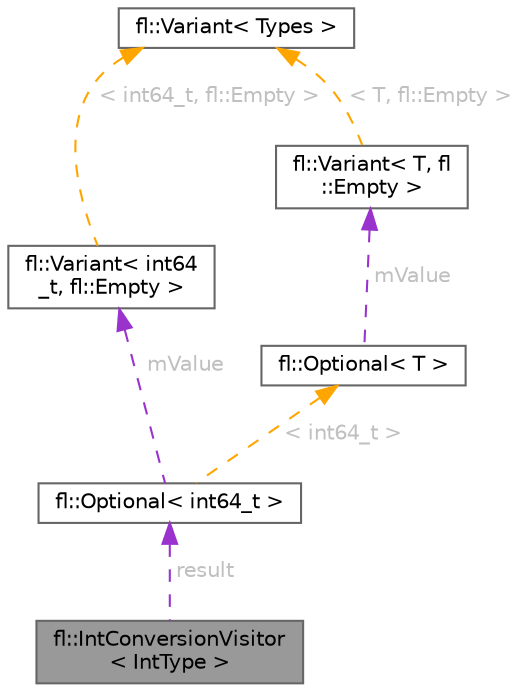 digraph "fl::IntConversionVisitor&lt; IntType &gt;"
{
 // INTERACTIVE_SVG=YES
 // LATEX_PDF_SIZE
  bgcolor="transparent";
  edge [fontname=Helvetica,fontsize=10,labelfontname=Helvetica,labelfontsize=10];
  node [fontname=Helvetica,fontsize=10,shape=box,height=0.2,width=0.4];
  Node1 [id="Node000001",label="fl::IntConversionVisitor\l\< IntType \>",height=0.2,width=0.4,color="gray40", fillcolor="grey60", style="filled", fontcolor="black",tooltip=" "];
  Node2 -> Node1 [id="edge1_Node000001_Node000002",dir="back",color="darkorchid3",style="dashed",tooltip=" ",label=" result",fontcolor="grey" ];
  Node2 [id="Node000002",label="fl::Optional\< int64_t \>",height=0.2,width=0.4,color="gray40", fillcolor="white", style="filled",URL="$dd/dd8/classfl_1_1_optional.html",tooltip=" "];
  Node3 -> Node2 [id="edge2_Node000002_Node000003",dir="back",color="darkorchid3",style="dashed",tooltip=" ",label=" mValue",fontcolor="grey" ];
  Node3 [id="Node000003",label="fl::Variant\< int64\l_t, fl::Empty \>",height=0.2,width=0.4,color="gray40", fillcolor="white", style="filled",URL="$de/d60/classfl_1_1_variant.html",tooltip=" "];
  Node4 -> Node3 [id="edge3_Node000003_Node000004",dir="back",color="orange",style="dashed",tooltip=" ",label=" \< int64_t, fl::Empty \>",fontcolor="grey" ];
  Node4 [id="Node000004",label="fl::Variant\< Types \>",height=0.2,width=0.4,color="gray40", fillcolor="white", style="filled",URL="$de/d60/classfl_1_1_variant.html",tooltip=" "];
  Node5 -> Node2 [id="edge4_Node000002_Node000005",dir="back",color="orange",style="dashed",tooltip=" ",label=" \< int64_t \>",fontcolor="grey" ];
  Node5 [id="Node000005",label="fl::Optional\< T \>",height=0.2,width=0.4,color="gray40", fillcolor="white", style="filled",URL="$dd/dd8/classfl_1_1_optional.html",tooltip=" "];
  Node6 -> Node5 [id="edge5_Node000005_Node000006",dir="back",color="darkorchid3",style="dashed",tooltip=" ",label=" mValue",fontcolor="grey" ];
  Node6 [id="Node000006",label="fl::Variant\< T, fl\l::Empty \>",height=0.2,width=0.4,color="gray40", fillcolor="white", style="filled",URL="$de/d60/classfl_1_1_variant.html",tooltip=" "];
  Node4 -> Node6 [id="edge6_Node000006_Node000004",dir="back",color="orange",style="dashed",tooltip=" ",label=" \< T, fl::Empty \>",fontcolor="grey" ];
}
